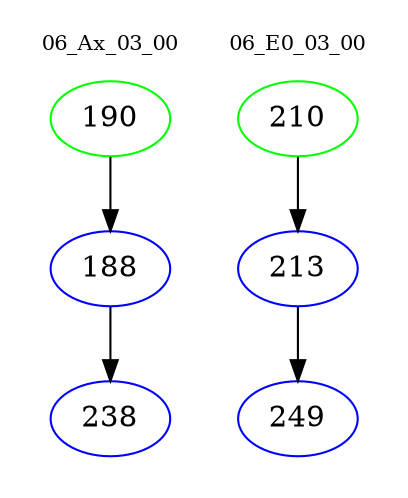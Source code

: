digraph{
subgraph cluster_0 {
color = white
label = "06_Ax_03_00";
fontsize=10;
T0_190 [label="190", color="green"]
T0_190 -> T0_188 [color="black"]
T0_188 [label="188", color="blue"]
T0_188 -> T0_238 [color="black"]
T0_238 [label="238", color="blue"]
}
subgraph cluster_1 {
color = white
label = "06_E0_03_00";
fontsize=10;
T1_210 [label="210", color="green"]
T1_210 -> T1_213 [color="black"]
T1_213 [label="213", color="blue"]
T1_213 -> T1_249 [color="black"]
T1_249 [label="249", color="blue"]
}
}
